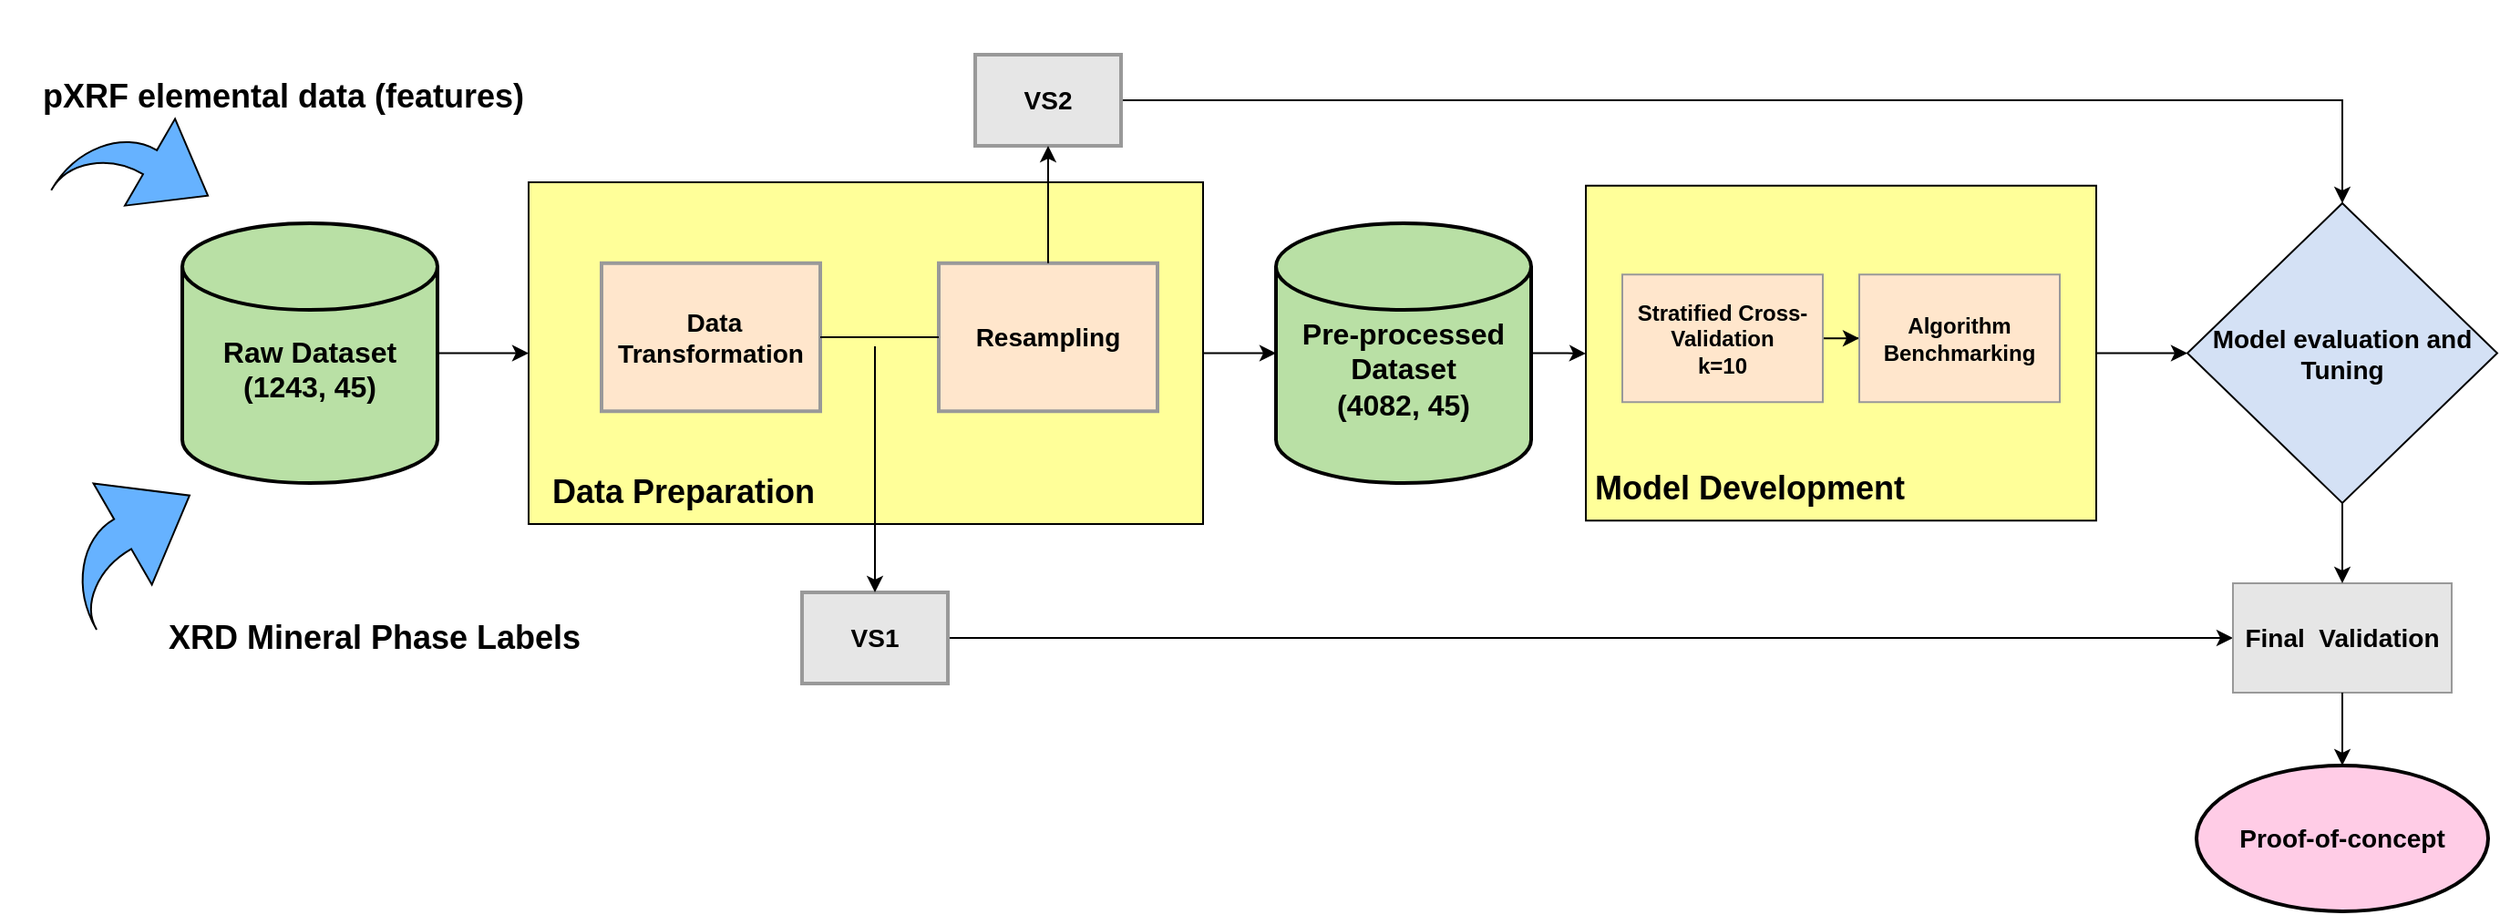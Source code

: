 <mxfile version="21.6.8" type="device" pages="2">
  <diagram id="uXrq8dg63rQhP6GeaV6V" name="Página-1">
    <mxGraphModel dx="3666" dy="732" grid="1" gridSize="10" guides="1" tooltips="1" connect="1" arrows="1" fold="1" page="1" pageScale="1" pageWidth="827" pageHeight="1169" math="0" shadow="0">
      <root>
        <mxCell id="0" />
        <mxCell id="1" parent="0" />
        <mxCell id="LZs2rjxKlA266blrwGbd-95" value="" style="edgeStyle=orthogonalEdgeStyle;rounded=0;orthogonalLoop=1;jettySize=auto;html=1;" parent="1" source="LZs2rjxKlA266blrwGbd-58" target="LZs2rjxKlA266blrwGbd-92" edge="1">
          <mxGeometry relative="1" as="geometry" />
        </mxCell>
        <mxCell id="LZs2rjxKlA266blrwGbd-58" value="&lt;div&gt;&lt;font style=&quot;font-size: 14px;&quot;&gt;&lt;br&gt;&lt;/font&gt;&lt;/div&gt;&lt;div&gt;&lt;font size=&quot;3&quot;&gt;&lt;b&gt;Raw Dataset&lt;/b&gt;&lt;/font&gt;&lt;/div&gt;&lt;font size=&quot;3&quot;&gt;&lt;b&gt;(1243, 45)&lt;/b&gt;&lt;/font&gt;" style="strokeWidth=2;html=1;shape=mxgraph.flowchart.database;whiteSpace=wrap;fillColor=#B9E0A5;" parent="1" vertex="1">
          <mxGeometry x="-1370" y="452.5" width="140" height="142.5" as="geometry" />
        </mxCell>
        <mxCell id="LZs2rjxKlA266blrwGbd-116" style="edgeStyle=orthogonalEdgeStyle;rounded=0;orthogonalLoop=1;jettySize=auto;html=1;entryX=0;entryY=0.5;entryDx=0;entryDy=0;" parent="1" source="LZs2rjxKlA266blrwGbd-101" target="LZs2rjxKlA266blrwGbd-114" edge="1">
          <mxGeometry relative="1" as="geometry" />
        </mxCell>
        <mxCell id="LZs2rjxKlA266blrwGbd-113" style="edgeStyle=orthogonalEdgeStyle;rounded=0;orthogonalLoop=1;jettySize=auto;html=1;entryX=0.5;entryY=0;entryDx=0;entryDy=0;" parent="1" source="LZs2rjxKlA266blrwGbd-104" target="LZs2rjxKlA266blrwGbd-111" edge="1">
          <mxGeometry relative="1" as="geometry" />
        </mxCell>
        <mxCell id="LZs2rjxKlA266blrwGbd-112" value="" style="edgeStyle=orthogonalEdgeStyle;rounded=0;orthogonalLoop=1;jettySize=auto;html=1;" parent="1" source="LZs2rjxKlA266blrwGbd-106" target="LZs2rjxKlA266blrwGbd-111" edge="1">
          <mxGeometry relative="1" as="geometry" />
        </mxCell>
        <mxCell id="LZs2rjxKlA266blrwGbd-120" value="" style="group" parent="1" vertex="1" connectable="0">
          <mxGeometry x="-600" y="431.87" width="280" height="183.75" as="geometry" />
        </mxCell>
        <mxCell id="LZs2rjxKlA266blrwGbd-106" value="" style="whiteSpace=wrap;html=1;rounded=0;fillColor=#FFFF99;" parent="LZs2rjxKlA266blrwGbd-120" vertex="1">
          <mxGeometry width="280" height="183.75" as="geometry" />
        </mxCell>
        <mxCell id="LZs2rjxKlA266blrwGbd-108" value="&lt;font style=&quot;font-size: 18px;&quot;&gt;&lt;b&gt;Model Development&lt;br&gt;&lt;/b&gt;&lt;/font&gt;" style="text;html=1;strokeColor=none;fillColor=none;align=center;verticalAlign=middle;whiteSpace=wrap;rounded=0;" parent="LZs2rjxKlA266blrwGbd-120" vertex="1">
          <mxGeometry y="151.25" width="180" height="30" as="geometry" />
        </mxCell>
        <mxCell id="LZs2rjxKlA266blrwGbd-127" value="" style="edgeStyle=orthogonalEdgeStyle;rounded=0;orthogonalLoop=1;jettySize=auto;html=1;" parent="LZs2rjxKlA266blrwGbd-120" source="LZs2rjxKlA266blrwGbd-109" target="LZs2rjxKlA266blrwGbd-110" edge="1">
          <mxGeometry relative="1" as="geometry" />
        </mxCell>
        <mxCell id="LZs2rjxKlA266blrwGbd-109" value="&lt;div&gt;&lt;b&gt;Stratified Cross-Validation&lt;/b&gt;&lt;/div&gt;&lt;div&gt;&lt;b&gt;k=10&lt;br&gt;&lt;/b&gt;&lt;/div&gt;" style="rounded=0;whiteSpace=wrap;html=1;fillColor=#FFE6CC;strokeColor=#999999;" parent="LZs2rjxKlA266blrwGbd-120" vertex="1">
          <mxGeometry x="20" y="48.75" width="110" height="70" as="geometry" />
        </mxCell>
        <mxCell id="LZs2rjxKlA266blrwGbd-110" value="&lt;div&gt;&lt;b&gt;Algorithm Benchmarking&lt;br&gt;&lt;/b&gt;&lt;/div&gt;" style="rounded=0;whiteSpace=wrap;html=1;fillColor=#FFE6CC;strokeColor=#999999;" parent="LZs2rjxKlA266blrwGbd-120" vertex="1">
          <mxGeometry x="150" y="48.75" width="110" height="70" as="geometry" />
        </mxCell>
        <mxCell id="LZs2rjxKlA266blrwGbd-121" value="" style="group" parent="1" vertex="1" connectable="0">
          <mxGeometry x="-1180" y="360" width="390" height="345" as="geometry" />
        </mxCell>
        <mxCell id="LZs2rjxKlA266blrwGbd-92" value="" style="rounded=0;whiteSpace=wrap;html=1;fillColor=#FFFF99;" parent="LZs2rjxKlA266blrwGbd-121" vertex="1">
          <mxGeometry y="70" width="370" height="187.5" as="geometry" />
        </mxCell>
        <mxCell id="LZs2rjxKlA266blrwGbd-93" value="&lt;font style=&quot;font-size: 18px;&quot;&gt;&lt;b&gt;Data Preparation&lt;/b&gt;&lt;/font&gt;" style="text;html=1;strokeColor=none;fillColor=none;align=center;verticalAlign=middle;whiteSpace=wrap;rounded=0;" parent="LZs2rjxKlA266blrwGbd-121" vertex="1">
          <mxGeometry x="10" y="225" width="150" height="30" as="geometry" />
        </mxCell>
        <mxCell id="LZs2rjxKlA266blrwGbd-96" value="&lt;div align=&quot;center&quot;&gt;&lt;font style=&quot;font-size: 14px;&quot;&gt;&lt;b&gt;&amp;nbsp;Data Transformation&lt;/b&gt;&lt;br&gt;&lt;/font&gt;&lt;/div&gt;" style="rounded=0;whiteSpace=wrap;html=1;align=center;verticalAlign=middle;fillColor=#FFE6CC;strokeColor=#999999;strokeWidth=2;" parent="LZs2rjxKlA266blrwGbd-121" vertex="1">
          <mxGeometry x="40" y="114.38" width="120" height="81.25" as="geometry" />
        </mxCell>
        <mxCell id="LZs2rjxKlA266blrwGbd-99" value="&lt;div align=&quot;center&quot;&gt;&lt;font style=&quot;font-size: 14px;&quot;&gt;&lt;b&gt;Resampling&lt;br&gt;&lt;/b&gt;&lt;/font&gt;&lt;/div&gt;" style="rounded=0;whiteSpace=wrap;html=1;align=center;verticalAlign=middle;fillColor=#FFE6CC;strokeColor=#999999;strokeWidth=2;" parent="LZs2rjxKlA266blrwGbd-121" vertex="1">
          <mxGeometry x="225" y="114.38" width="120" height="81.25" as="geometry" />
        </mxCell>
        <mxCell id="LZs2rjxKlA266blrwGbd-100" value="" style="endArrow=none;html=1;rounded=0;exitX=1;exitY=0.5;exitDx=0;exitDy=0;entryX=0;entryY=0.5;entryDx=0;entryDy=0;" parent="LZs2rjxKlA266blrwGbd-121" source="LZs2rjxKlA266blrwGbd-96" target="LZs2rjxKlA266blrwGbd-99" edge="1">
          <mxGeometry width="50" height="50" relative="1" as="geometry">
            <mxPoint x="260" y="240" as="sourcePoint" />
            <mxPoint x="310" y="190" as="targetPoint" />
          </mxGeometry>
        </mxCell>
        <mxCell id="LZs2rjxKlA266blrwGbd-101" value="&lt;div align=&quot;center&quot;&gt;&lt;font style=&quot;font-size: 14px;&quot;&gt;&lt;b&gt;VS1&lt;br&gt;&lt;/b&gt;&lt;/font&gt;&lt;/div&gt;" style="rounded=0;whiteSpace=wrap;html=1;align=center;verticalAlign=middle;fillColor=#E6E6E6;strokeColor=#999999;strokeWidth=2;" parent="LZs2rjxKlA266blrwGbd-121" vertex="1">
          <mxGeometry x="150" y="295" width="80" height="50" as="geometry" />
        </mxCell>
        <mxCell id="LZs2rjxKlA266blrwGbd-103" value="" style="endArrow=classic;html=1;rounded=0;entryX=0.5;entryY=0;entryDx=0;entryDy=0;" parent="LZs2rjxKlA266blrwGbd-121" target="LZs2rjxKlA266blrwGbd-101" edge="1">
          <mxGeometry width="50" height="50" relative="1" as="geometry">
            <mxPoint x="190" y="160" as="sourcePoint" />
            <mxPoint x="250" y="210" as="targetPoint" />
          </mxGeometry>
        </mxCell>
        <mxCell id="LZs2rjxKlA266blrwGbd-104" value="&lt;div align=&quot;center&quot;&gt;&lt;font style=&quot;font-size: 14px;&quot;&gt;&lt;b&gt;VS2&lt;/b&gt;&lt;/font&gt;&lt;/div&gt;" style="rounded=0;whiteSpace=wrap;html=1;align=center;verticalAlign=middle;fillColor=#E6E6E6;strokeColor=#999999;strokeWidth=2;" parent="LZs2rjxKlA266blrwGbd-121" vertex="1">
          <mxGeometry x="245" width="80" height="50" as="geometry" />
        </mxCell>
        <mxCell id="LZs2rjxKlA266blrwGbd-105" value="" style="edgeStyle=orthogonalEdgeStyle;rounded=0;orthogonalLoop=1;jettySize=auto;html=1;" parent="LZs2rjxKlA266blrwGbd-121" source="LZs2rjxKlA266blrwGbd-99" target="LZs2rjxKlA266blrwGbd-104" edge="1">
          <mxGeometry relative="1" as="geometry" />
        </mxCell>
        <mxCell id="LZs2rjxKlA266blrwGbd-126" value="" style="edgeStyle=orthogonalEdgeStyle;rounded=0;orthogonalLoop=1;jettySize=auto;html=1;" parent="1" source="LZs2rjxKlA266blrwGbd-122" edge="1">
          <mxGeometry relative="1" as="geometry">
            <mxPoint x="-600" y="524" as="targetPoint" />
          </mxGeometry>
        </mxCell>
        <mxCell id="LZs2rjxKlA266blrwGbd-122" value="&lt;div&gt;&lt;font style=&quot;font-size: 14px;&quot;&gt;&lt;br&gt;&lt;/font&gt;&lt;/div&gt;&lt;div&gt;&lt;font size=&quot;3&quot;&gt;&lt;b&gt;Pre-processed Dataset&lt;/b&gt;&lt;/font&gt;&lt;/div&gt;&lt;font size=&quot;3&quot;&gt;&lt;b&gt;(4082, 45)&lt;/b&gt;&lt;/font&gt;" style="strokeWidth=2;html=1;shape=mxgraph.flowchart.database;whiteSpace=wrap;fillColor=#B9E0A5;" parent="1" vertex="1">
          <mxGeometry x="-770" y="452.5" width="140" height="142.5" as="geometry" />
        </mxCell>
        <mxCell id="LZs2rjxKlA266blrwGbd-123" value="" style="group" parent="1" vertex="1" connectable="0">
          <mxGeometry x="-270" y="441.5" width="170" height="388.5" as="geometry" />
        </mxCell>
        <mxCell id="LZs2rjxKlA266blrwGbd-111" value="&lt;div&gt;&lt;font style=&quot;font-size: 14px;&quot;&gt;&lt;b&gt;&lt;font&gt;Model evaluation and&lt;/font&gt;&lt;/b&gt;&lt;/font&gt;&lt;/div&gt;&lt;div&gt;&lt;b&gt;&lt;font style=&quot;font-size: 14px;&quot;&gt;Tuning&lt;/font&gt;&lt;/b&gt;&lt;br&gt;&lt;/div&gt;" style="rhombus;whiteSpace=wrap;html=1;fillColor=#D4E1F5;" parent="LZs2rjxKlA266blrwGbd-123" vertex="1">
          <mxGeometry width="170" height="164.49" as="geometry" />
        </mxCell>
        <mxCell id="LZs2rjxKlA266blrwGbd-114" value="&lt;font style=&quot;font-size: 14px;&quot;&gt;&lt;b&gt;Final&amp;nbsp; Validation&lt;br&gt;&lt;/b&gt;&lt;/font&gt;" style="whiteSpace=wrap;html=1;fillColor=#E6E6E6;strokeColor=#999999;" parent="LZs2rjxKlA266blrwGbd-123" vertex="1">
          <mxGeometry x="25" y="208.5" width="120" height="60" as="geometry" />
        </mxCell>
        <mxCell id="LZs2rjxKlA266blrwGbd-115" value="" style="edgeStyle=orthogonalEdgeStyle;rounded=0;orthogonalLoop=1;jettySize=auto;html=1;" parent="LZs2rjxKlA266blrwGbd-123" source="LZs2rjxKlA266blrwGbd-111" target="LZs2rjxKlA266blrwGbd-114" edge="1">
          <mxGeometry relative="1" as="geometry" />
        </mxCell>
        <mxCell id="LZs2rjxKlA266blrwGbd-117" value="&lt;font style=&quot;font-size: 14px;&quot;&gt;&lt;b&gt;Proof-of-concept&lt;/b&gt;&lt;/font&gt;" style="ellipse;whiteSpace=wrap;html=1;rounded=1;arcSize=14;strokeWidth=2;fillColor=#FFCCE6;" parent="LZs2rjxKlA266blrwGbd-123" vertex="1">
          <mxGeometry x="5" y="308.5" width="160" height="80" as="geometry" />
        </mxCell>
        <mxCell id="LZs2rjxKlA266blrwGbd-119" value="" style="edgeStyle=orthogonalEdgeStyle;rounded=0;orthogonalLoop=1;jettySize=auto;html=1;" parent="LZs2rjxKlA266blrwGbd-123" source="LZs2rjxKlA266blrwGbd-114" target="LZs2rjxKlA266blrwGbd-117" edge="1">
          <mxGeometry relative="1" as="geometry" />
        </mxCell>
        <mxCell id="LZs2rjxKlA266blrwGbd-124" value="" style="edgeStyle=orthogonalEdgeStyle;rounded=0;orthogonalLoop=1;jettySize=auto;html=1;" parent="1" source="LZs2rjxKlA266blrwGbd-92" target="LZs2rjxKlA266blrwGbd-122" edge="1">
          <mxGeometry relative="1" as="geometry" />
        </mxCell>
        <mxCell id="vtx9cN1J-irdlNJoeMa6-8" value="" style="group" parent="1" vertex="1" connectable="0">
          <mxGeometry x="-1470" y="330" width="235.65" height="105.014" as="geometry" />
        </mxCell>
        <mxCell id="vtx9cN1J-irdlNJoeMa6-4" value="" style="html=1;shadow=0;dashed=0;align=center;verticalAlign=middle;shape=mxgraph.arrows2.jumpInArrow;dy=7.62;dx=36.68;arrowHead=55;rotation=30;fillColor=#66B2FF;" parent="vtx9cN1J-irdlNJoeMa6-8" vertex="1">
          <mxGeometry x="39.995" y="59.997" width="75.917" height="67.889" as="geometry" />
        </mxCell>
        <mxCell id="vtx9cN1J-irdlNJoeMa6-5" value="&lt;font style=&quot;font-size: 18px;&quot;&gt;&lt;b&gt;pXRF elemental data (features)&lt;/b&gt;&lt;/font&gt;" style="text;html=1;align=center;verticalAlign=middle;resizable=0;points=[];autosize=1;strokeColor=none;fillColor=none;" parent="vtx9cN1J-irdlNJoeMa6-8" vertex="1">
          <mxGeometry x="10.0" y="32.51" width="290" height="40" as="geometry" />
        </mxCell>
        <mxCell id="vtx9cN1J-irdlNJoeMa6-9" value="" style="group" parent="1" vertex="1" connectable="0">
          <mxGeometry x="-1450" y="600" width="220" height="133.12" as="geometry" />
        </mxCell>
        <mxCell id="vtx9cN1J-irdlNJoeMa6-6" value="" style="html=1;shadow=0;dashed=0;align=center;verticalAlign=middle;shape=mxgraph.arrows2.jumpInArrow;dy=9.41;dx=42.35;arrowHead=64.09;rotation=-30;fillColor=#66B2FF;" parent="vtx9cN1J-irdlNJoeMa6-9" vertex="1">
          <mxGeometry x="10" y="-10.39" width="80.98" height="70.39" as="geometry" />
        </mxCell>
        <mxCell id="vtx9cN1J-irdlNJoeMa6-7" value="&lt;font style=&quot;font-size: 18px;&quot;&gt;&lt;b&gt;XRD Mineral Phase Labels&lt;br&gt;&lt;/b&gt;&lt;/font&gt;" style="text;html=1;align=center;verticalAlign=middle;resizable=0;points=[];autosize=1;strokeColor=none;fillColor=none;" parent="vtx9cN1J-irdlNJoeMa6-9" vertex="1">
          <mxGeometry x="60" y="59.999" width="250" height="40" as="geometry" />
        </mxCell>
      </root>
    </mxGraphModel>
  </diagram>
  <diagram id="obc3IexP21foT_evOGwW" name="Página-2">
    <mxGraphModel dx="747" dy="270" grid="1" gridSize="10" guides="1" tooltips="1" connect="1" arrows="1" fold="1" page="1" pageScale="1" pageWidth="827" pageHeight="1169" math="0" shadow="0">
      <root>
        <mxCell id="0" />
        <mxCell id="1" parent="0" />
        <mxCell id="JTSmCUfpJjV2vMRDcCEA-8" value="" style="group" vertex="1" connectable="0" parent="1">
          <mxGeometry x="230" y="90" width="230" height="160" as="geometry" />
        </mxCell>
        <mxCell id="JTSmCUfpJjV2vMRDcCEA-9" style="edgeStyle=orthogonalEdgeStyle;rounded=0;orthogonalLoop=1;jettySize=auto;html=1;exitX=0.75;exitY=1;exitDx=0;exitDy=0;" edge="1" parent="JTSmCUfpJjV2vMRDcCEA-8" source="JTSmCUfpJjV2vMRDcCEA-1">
          <mxGeometry relative="1" as="geometry">
            <mxPoint x="196.333" y="120" as="targetPoint" />
          </mxGeometry>
        </mxCell>
        <mxCell id="JTSmCUfpJjV2vMRDcCEA-1" value="" style="shape=image;html=1;verticalAlign=top;verticalLabelPosition=bottom;labelBackgroundColor=#ffffff;imageAspect=0;aspect=fixed;image=https://cdn1.iconfinder.com/data/icons/bootstrap-vol-3/16/filetype-csv-128.png" vertex="1" parent="JTSmCUfpJjV2vMRDcCEA-8">
          <mxGeometry x="141.883" y="38.4" width="72.373" height="72.373" as="geometry" />
        </mxCell>
        <mxCell id="JTSmCUfpJjV2vMRDcCEA-2" value="" style="html=1;shadow=0;dashed=0;align=center;verticalAlign=middle;shape=mxgraph.arrows2.jumpInArrow;dy=7.62;dx=36.68;arrowHead=55;rotation=45;" vertex="1" parent="JTSmCUfpJjV2vMRDcCEA-8">
          <mxGeometry x="79.84" y="18.83" width="64.67" height="63.2" as="geometry" />
        </mxCell>
        <mxCell id="JTSmCUfpJjV2vMRDcCEA-3" value="&lt;b&gt;pXRF elemental data (features)&lt;/b&gt;" style="text;html=1;align=center;verticalAlign=middle;resizable=0;points=[];autosize=1;strokeColor=none;fillColor=none;" vertex="1" parent="JTSmCUfpJjV2vMRDcCEA-8">
          <mxGeometry width="200" height="30" as="geometry" />
        </mxCell>
        <mxCell id="JTSmCUfpJjV2vMRDcCEA-6" value="" style="html=1;shadow=0;dashed=0;align=center;verticalAlign=middle;shape=mxgraph.arrows2.jumpInArrow;dy=6.67;dx=38.52;arrowHead=55;rotation=-15;" vertex="1" parent="JTSmCUfpJjV2vMRDcCEA-8">
          <mxGeometry x="64.44" y="82.03" width="71.11" height="44.83" as="geometry" />
        </mxCell>
        <mxCell id="JTSmCUfpJjV2vMRDcCEA-7" value="&lt;b&gt;XRD Mineral Phase Labels&lt;br&gt;&lt;/b&gt;" style="text;html=1;align=center;verticalAlign=middle;resizable=0;points=[];autosize=1;strokeColor=none;fillColor=none;" vertex="1" parent="JTSmCUfpJjV2vMRDcCEA-8">
          <mxGeometry x="22.403" y="140.8" width="170" height="30" as="geometry" />
        </mxCell>
      </root>
    </mxGraphModel>
  </diagram>
</mxfile>

